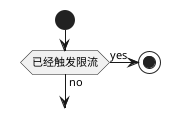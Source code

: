 @startuml
|运行时服务服务|
start

if (已经触发限流) then (yes)
stop
else (no)

endif

@enduml
'start
':用户更改API网关状态;
'
'|#AntiqueWhite|高可用数据库|
':增删改数据库;
'|API网关管控服务|
'if () then (yes)
'  |API网关管控服务|
'  :刷新分布式缓存;
'
'else (no)
'|API网关管控服务|
':打印错误日志;
'  stop
'endif
':刷新分布式缓存;
'|分布式缓存|
':增删改健值;
'|API网关管控服务|
'if () then (no)
'|API网关管控服务|
':打印错误日志;
'else (yes)
'endif
'|API网关管控服务|
':发送更改消息给MQ;
'|分布式MQ|
':入队;
'|API网关管控服务|
'if () then (no)
'|API网关管控服务|
':打印错误日志;
'else (yes)
'endif
'stop
